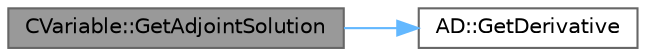 digraph "CVariable::GetAdjointSolution"
{
 // LATEX_PDF_SIZE
  bgcolor="transparent";
  edge [fontname=Helvetica,fontsize=10,labelfontname=Helvetica,labelfontsize=10];
  node [fontname=Helvetica,fontsize=10,shape=box,height=0.2,width=0.4];
  rankdir="LR";
  Node1 [id="Node000001",label="CVariable::GetAdjointSolution",height=0.2,width=0.4,color="gray40", fillcolor="grey60", style="filled", fontcolor="black",tooltip="Get the adjoint values of the solution."];
  Node1 -> Node2 [id="edge1_Node000001_Node000002",color="steelblue1",style="solid",tooltip=" "];
  Node2 [id="Node000002",label="AD::GetDerivative",height=0.2,width=0.4,color="grey40", fillcolor="white", style="filled",URL="$namespaceAD.html#a305f38ce692ce2f4269c05a022fe2ff5",tooltip="Extracts the adjoint value at index."];
}
